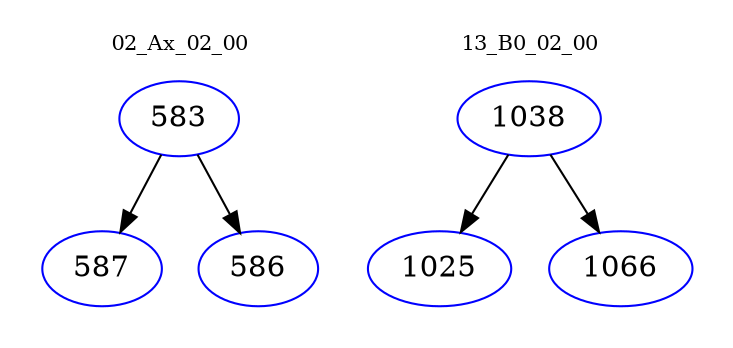 digraph{
subgraph cluster_0 {
color = white
label = "02_Ax_02_00";
fontsize=10;
T0_583 [label="583", color="blue"]
T0_583 -> T0_587 [color="black"]
T0_587 [label="587", color="blue"]
T0_583 -> T0_586 [color="black"]
T0_586 [label="586", color="blue"]
}
subgraph cluster_1 {
color = white
label = "13_B0_02_00";
fontsize=10;
T1_1038 [label="1038", color="blue"]
T1_1038 -> T1_1025 [color="black"]
T1_1025 [label="1025", color="blue"]
T1_1038 -> T1_1066 [color="black"]
T1_1066 [label="1066", color="blue"]
}
}
